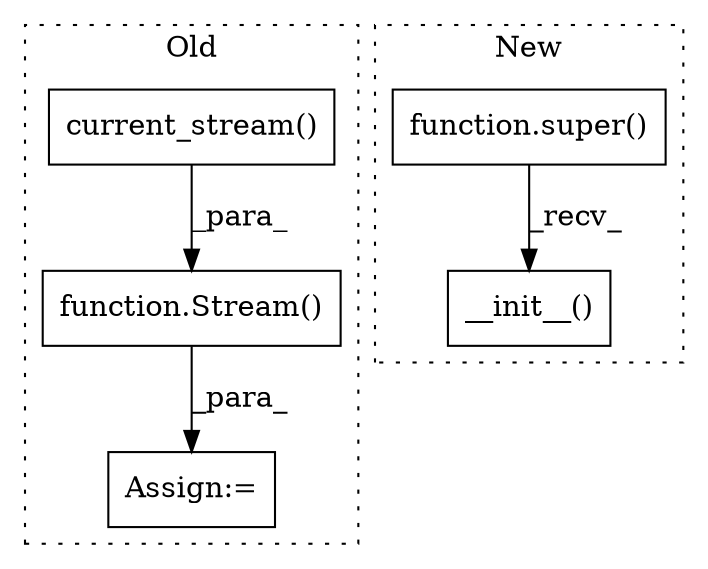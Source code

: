 digraph G {
subgraph cluster0 {
1 [label="function.Stream()" a="75" s="361,407" l="7,1" shape="box"];
3 [label="current_stream()" a="75" s="368" l="27" shape="box"];
5 [label="Assign:=" a="68" s="358" l="3" shape="box"];
label = "Old";
style="dotted";
}
subgraph cluster1 {
2 [label="function.super()" a="75" s="255,277" l="6,1" shape="box"];
4 [label="__init__()" a="75" s="255" l="34" shape="box"];
label = "New";
style="dotted";
}
1 -> 5 [label="_para_"];
2 -> 4 [label="_recv_"];
3 -> 1 [label="_para_"];
}